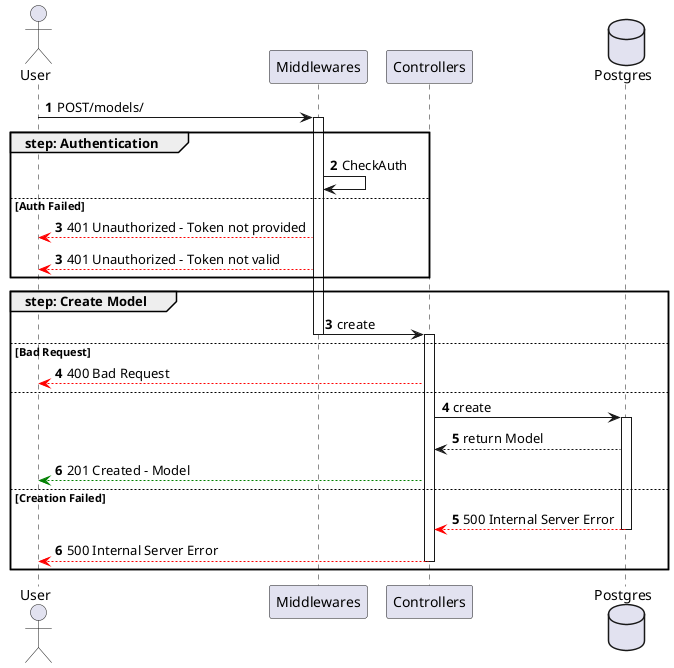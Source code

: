 @startuml createUser

actor User
participant Middlewares
participant Controllers
database Postgres

autonumber
User -> Middlewares ++: POST/models/
group step: Authentication
    Middlewares -> Middlewares : CheckAuth
else Auth Failed
    autonumber 3
    Middlewares --[#red]> User : 401 Unauthorized - Token not provided
    autonumber 3
    Middlewares --[#red]> User : 401 Unauthorized - Token not valid
end

autonumber 3
group step: Create Model
    Middlewares -> Controllers --++: create
else Bad Request
    Controllers --[#red]> User : 400 Bad Request
else
    autonumber 4
    Controllers -> Postgres ++: create
    Postgres --> Controllers: return Model
    Controllers --[#green]> User : 201 Created - Model
else Creation Failed
    autonumber 5
    Postgres --[#red]> Controllers --: 500 Internal Server Error
    Controllers --[#red]> User --: 500 Internal Server Error
end

@enduml